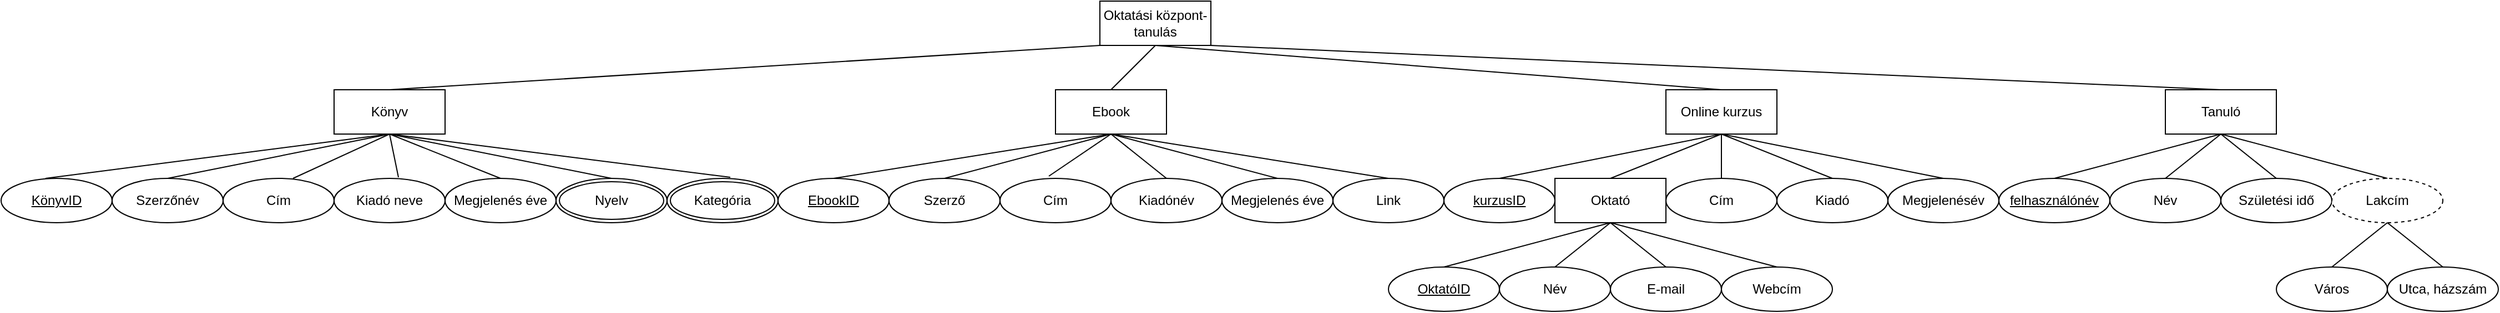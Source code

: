 <mxfile version="24.7.17">
  <diagram name="1 oldal" id="RuWxOfrVMHaDZ1U8wcu8">
    <mxGraphModel dx="2261" dy="836" grid="1" gridSize="10" guides="1" tooltips="1" connect="1" arrows="1" fold="1" page="1" pageScale="1" pageWidth="827" pageHeight="1169" math="0" shadow="0">
      <root>
        <mxCell id="0" />
        <mxCell id="1" parent="0" />
        <mxCell id="YM1DoDgSBLCyTenvLJbu-1" value="Oktatási központ- tanulás" style="whiteSpace=wrap;html=1;align=center;" vertex="1" parent="1">
          <mxGeometry x="290" y="120" width="100" height="40" as="geometry" />
        </mxCell>
        <mxCell id="YM1DoDgSBLCyTenvLJbu-2" value="Tanuló" style="whiteSpace=wrap;html=1;align=center;" vertex="1" parent="1">
          <mxGeometry x="1250" y="200" width="100" height="40" as="geometry" />
        </mxCell>
        <mxCell id="YM1DoDgSBLCyTenvLJbu-3" value="Online kurzus" style="whiteSpace=wrap;html=1;align=center;" vertex="1" parent="1">
          <mxGeometry x="800" y="200" width="100" height="40" as="geometry" />
        </mxCell>
        <mxCell id="YM1DoDgSBLCyTenvLJbu-4" value="Ebook" style="whiteSpace=wrap;html=1;align=center;" vertex="1" parent="1">
          <mxGeometry x="250" y="200" width="100" height="40" as="geometry" />
        </mxCell>
        <mxCell id="YM1DoDgSBLCyTenvLJbu-5" value="Könyv" style="whiteSpace=wrap;html=1;align=center;" vertex="1" parent="1">
          <mxGeometry x="-400" y="200" width="100" height="40" as="geometry" />
        </mxCell>
        <mxCell id="YM1DoDgSBLCyTenvLJbu-6" value="Szerző" style="ellipse;whiteSpace=wrap;html=1;align=center;" vertex="1" parent="1">
          <mxGeometry x="100" y="280" width="100" height="40" as="geometry" />
        </mxCell>
        <mxCell id="YM1DoDgSBLCyTenvLJbu-8" value="Szerzőnév" style="ellipse;whiteSpace=wrap;html=1;align=center;" vertex="1" parent="1">
          <mxGeometry x="-600" y="280" width="100" height="40" as="geometry" />
        </mxCell>
        <mxCell id="YM1DoDgSBLCyTenvLJbu-9" value="Cím" style="ellipse;whiteSpace=wrap;html=1;align=center;" vertex="1" parent="1">
          <mxGeometry x="-500" y="280" width="100" height="40" as="geometry" />
        </mxCell>
        <mxCell id="YM1DoDgSBLCyTenvLJbu-10" value="Kiadó neve" style="ellipse;whiteSpace=wrap;html=1;align=center;" vertex="1" parent="1">
          <mxGeometry x="-400" y="280" width="100" height="40" as="geometry" />
        </mxCell>
        <mxCell id="YM1DoDgSBLCyTenvLJbu-11" value="Megjelenés éve" style="ellipse;whiteSpace=wrap;html=1;align=center;" vertex="1" parent="1">
          <mxGeometry x="-300" y="280" width="100" height="40" as="geometry" />
        </mxCell>
        <mxCell id="YM1DoDgSBLCyTenvLJbu-13" value="Kategória" style="ellipse;shape=doubleEllipse;margin=3;whiteSpace=wrap;html=1;align=center;" vertex="1" parent="1">
          <mxGeometry x="-100" y="280" width="100" height="40" as="geometry" />
        </mxCell>
        <mxCell id="YM1DoDgSBLCyTenvLJbu-14" value="Nyelv" style="ellipse;shape=doubleEllipse;margin=3;whiteSpace=wrap;html=1;align=center;" vertex="1" parent="1">
          <mxGeometry x="-200" y="280" width="100" height="40" as="geometry" />
        </mxCell>
        <mxCell id="YM1DoDgSBLCyTenvLJbu-15" value="Link" style="ellipse;whiteSpace=wrap;html=1;align=center;" vertex="1" parent="1">
          <mxGeometry x="500" y="280" width="100" height="40" as="geometry" />
        </mxCell>
        <mxCell id="YM1DoDgSBLCyTenvLJbu-16" value="Megjelenés éve" style="ellipse;whiteSpace=wrap;html=1;align=center;" vertex="1" parent="1">
          <mxGeometry x="400" y="280" width="100" height="40" as="geometry" />
        </mxCell>
        <mxCell id="YM1DoDgSBLCyTenvLJbu-17" value="Kiadónév" style="ellipse;whiteSpace=wrap;html=1;align=center;" vertex="1" parent="1">
          <mxGeometry x="300" y="280" width="100" height="40" as="geometry" />
        </mxCell>
        <mxCell id="YM1DoDgSBLCyTenvLJbu-18" value="Cím" style="ellipse;whiteSpace=wrap;html=1;align=center;" vertex="1" parent="1">
          <mxGeometry x="200" y="280" width="100" height="40" as="geometry" />
        </mxCell>
        <mxCell id="YM1DoDgSBLCyTenvLJbu-20" value="KönyvID" style="ellipse;whiteSpace=wrap;html=1;align=center;fontStyle=4;" vertex="1" parent="1">
          <mxGeometry x="-700" y="280" width="100" height="40" as="geometry" />
        </mxCell>
        <mxCell id="YM1DoDgSBLCyTenvLJbu-21" value="EbookID" style="ellipse;whiteSpace=wrap;html=1;align=center;fontStyle=4;" vertex="1" parent="1">
          <mxGeometry y="280" width="100" height="40" as="geometry" />
        </mxCell>
        <mxCell id="YM1DoDgSBLCyTenvLJbu-23" value="kurzusID" style="ellipse;whiteSpace=wrap;html=1;align=center;fontStyle=4;" vertex="1" parent="1">
          <mxGeometry x="600" y="280" width="100" height="40" as="geometry" />
        </mxCell>
        <mxCell id="YM1DoDgSBLCyTenvLJbu-24" value="Cím" style="ellipse;whiteSpace=wrap;html=1;align=center;" vertex="1" parent="1">
          <mxGeometry x="800" y="280" width="100" height="40" as="geometry" />
        </mxCell>
        <mxCell id="YM1DoDgSBLCyTenvLJbu-25" value="Oktató" style="whiteSpace=wrap;html=1;align=center;" vertex="1" parent="1">
          <mxGeometry x="700" y="280" width="100" height="40" as="geometry" />
        </mxCell>
        <mxCell id="YM1DoDgSBLCyTenvLJbu-26" value="Kiadó" style="ellipse;whiteSpace=wrap;html=1;align=center;" vertex="1" parent="1">
          <mxGeometry x="900" y="280" width="100" height="40" as="geometry" />
        </mxCell>
        <mxCell id="YM1DoDgSBLCyTenvLJbu-27" value="Megjelenésév" style="ellipse;whiteSpace=wrap;html=1;align=center;" vertex="1" parent="1">
          <mxGeometry x="1000" y="280" width="100" height="40" as="geometry" />
        </mxCell>
        <mxCell id="YM1DoDgSBLCyTenvLJbu-28" value="OktatóID" style="ellipse;whiteSpace=wrap;html=1;align=center;fontStyle=4;" vertex="1" parent="1">
          <mxGeometry x="550" y="360" width="100" height="40" as="geometry" />
        </mxCell>
        <mxCell id="YM1DoDgSBLCyTenvLJbu-29" value="E-mail" style="ellipse;whiteSpace=wrap;html=1;align=center;" vertex="1" parent="1">
          <mxGeometry x="750" y="360" width="100" height="40" as="geometry" />
        </mxCell>
        <mxCell id="YM1DoDgSBLCyTenvLJbu-30" value="Név" style="ellipse;whiteSpace=wrap;html=1;align=center;" vertex="1" parent="1">
          <mxGeometry x="650" y="360" width="100" height="40" as="geometry" />
        </mxCell>
        <mxCell id="YM1DoDgSBLCyTenvLJbu-31" value="Webcím" style="ellipse;whiteSpace=wrap;html=1;align=center;" vertex="1" parent="1">
          <mxGeometry x="850" y="360" width="100" height="40" as="geometry" />
        </mxCell>
        <mxCell id="YM1DoDgSBLCyTenvLJbu-32" value="felhasználónév" style="ellipse;whiteSpace=wrap;html=1;align=center;fontStyle=4;" vertex="1" parent="1">
          <mxGeometry x="1100" y="280" width="100" height="40" as="geometry" />
        </mxCell>
        <mxCell id="YM1DoDgSBLCyTenvLJbu-33" value="Név" style="ellipse;whiteSpace=wrap;html=1;align=center;" vertex="1" parent="1">
          <mxGeometry x="1200" y="280" width="100" height="40" as="geometry" />
        </mxCell>
        <mxCell id="YM1DoDgSBLCyTenvLJbu-34" value="Születési idő" style="ellipse;whiteSpace=wrap;html=1;align=center;" vertex="1" parent="1">
          <mxGeometry x="1300" y="280" width="100" height="40" as="geometry" />
        </mxCell>
        <mxCell id="YM1DoDgSBLCyTenvLJbu-36" value="Lakcím" style="ellipse;whiteSpace=wrap;html=1;align=center;dashed=1;" vertex="1" parent="1">
          <mxGeometry x="1400" y="280" width="100" height="40" as="geometry" />
        </mxCell>
        <mxCell id="YM1DoDgSBLCyTenvLJbu-37" value="Utca, házszám" style="ellipse;whiteSpace=wrap;html=1;align=center;" vertex="1" parent="1">
          <mxGeometry x="1450" y="360" width="100" height="40" as="geometry" />
        </mxCell>
        <mxCell id="YM1DoDgSBLCyTenvLJbu-38" value="Város" style="ellipse;whiteSpace=wrap;html=1;align=center;" vertex="1" parent="1">
          <mxGeometry x="1350" y="360" width="100" height="40" as="geometry" />
        </mxCell>
        <mxCell id="YM1DoDgSBLCyTenvLJbu-39" value="" style="endArrow=none;html=1;rounded=0;exitX=0.4;exitY=0;exitDx=0;exitDy=0;exitPerimeter=0;entryX=0.5;entryY=1;entryDx=0;entryDy=0;" edge="1" parent="1" source="YM1DoDgSBLCyTenvLJbu-20" target="YM1DoDgSBLCyTenvLJbu-5">
          <mxGeometry relative="1" as="geometry">
            <mxPoint x="-70" y="230" as="sourcePoint" />
            <mxPoint x="90" y="230" as="targetPoint" />
          </mxGeometry>
        </mxCell>
        <mxCell id="YM1DoDgSBLCyTenvLJbu-40" value="" style="endArrow=none;html=1;rounded=0;exitX=0.5;exitY=0;exitDx=0;exitDy=0;entryX=0.5;entryY=1;entryDx=0;entryDy=0;" edge="1" parent="1" source="YM1DoDgSBLCyTenvLJbu-8" target="YM1DoDgSBLCyTenvLJbu-5">
          <mxGeometry relative="1" as="geometry">
            <mxPoint x="-70" y="230" as="sourcePoint" />
            <mxPoint x="90" y="230" as="targetPoint" />
          </mxGeometry>
        </mxCell>
        <mxCell id="YM1DoDgSBLCyTenvLJbu-41" value="" style="endArrow=none;html=1;rounded=0;exitX=0.63;exitY=0;exitDx=0;exitDy=0;exitPerimeter=0;entryX=0.5;entryY=1;entryDx=0;entryDy=0;" edge="1" parent="1" source="YM1DoDgSBLCyTenvLJbu-9" target="YM1DoDgSBLCyTenvLJbu-5">
          <mxGeometry relative="1" as="geometry">
            <mxPoint x="-70" y="230" as="sourcePoint" />
            <mxPoint x="90" y="230" as="targetPoint" />
          </mxGeometry>
        </mxCell>
        <mxCell id="YM1DoDgSBLCyTenvLJbu-42" value="" style="endArrow=none;html=1;rounded=0;exitX=0.58;exitY=-0.025;exitDx=0;exitDy=0;exitPerimeter=0;entryX=0.5;entryY=1;entryDx=0;entryDy=0;" edge="1" parent="1" source="YM1DoDgSBLCyTenvLJbu-10" target="YM1DoDgSBLCyTenvLJbu-5">
          <mxGeometry relative="1" as="geometry">
            <mxPoint x="-70" y="230" as="sourcePoint" />
            <mxPoint x="90" y="230" as="targetPoint" />
          </mxGeometry>
        </mxCell>
        <mxCell id="YM1DoDgSBLCyTenvLJbu-43" value="" style="endArrow=none;html=1;rounded=0;entryX=0.5;entryY=0;entryDx=0;entryDy=0;exitX=0.5;exitY=1;exitDx=0;exitDy=0;" edge="1" parent="1" source="YM1DoDgSBLCyTenvLJbu-5" target="YM1DoDgSBLCyTenvLJbu-11">
          <mxGeometry relative="1" as="geometry">
            <mxPoint x="-70" y="230" as="sourcePoint" />
            <mxPoint x="90" y="230" as="targetPoint" />
          </mxGeometry>
        </mxCell>
        <mxCell id="YM1DoDgSBLCyTenvLJbu-44" value="" style="endArrow=none;html=1;rounded=0;entryX=0.5;entryY=0;entryDx=0;entryDy=0;exitX=0.5;exitY=1;exitDx=0;exitDy=0;" edge="1" parent="1" source="YM1DoDgSBLCyTenvLJbu-5" target="YM1DoDgSBLCyTenvLJbu-14">
          <mxGeometry relative="1" as="geometry">
            <mxPoint x="-70" y="230" as="sourcePoint" />
            <mxPoint x="90" y="230" as="targetPoint" />
          </mxGeometry>
        </mxCell>
        <mxCell id="YM1DoDgSBLCyTenvLJbu-45" value="" style="endArrow=none;html=1;rounded=0;entryX=0.57;entryY=-0.025;entryDx=0;entryDy=0;entryPerimeter=0;exitX=0.5;exitY=1;exitDx=0;exitDy=0;" edge="1" parent="1" source="YM1DoDgSBLCyTenvLJbu-5" target="YM1DoDgSBLCyTenvLJbu-13">
          <mxGeometry relative="1" as="geometry">
            <mxPoint x="-70" y="230" as="sourcePoint" />
            <mxPoint x="90" y="230" as="targetPoint" />
          </mxGeometry>
        </mxCell>
        <mxCell id="YM1DoDgSBLCyTenvLJbu-46" value="" style="endArrow=none;html=1;rounded=0;entryX=0.5;entryY=0;entryDx=0;entryDy=0;exitX=0.5;exitY=1;exitDx=0;exitDy=0;" edge="1" parent="1" source="YM1DoDgSBLCyTenvLJbu-4" target="YM1DoDgSBLCyTenvLJbu-21">
          <mxGeometry relative="1" as="geometry">
            <mxPoint x="-70" y="230" as="sourcePoint" />
            <mxPoint x="90" y="230" as="targetPoint" />
          </mxGeometry>
        </mxCell>
        <mxCell id="YM1DoDgSBLCyTenvLJbu-47" value="" style="endArrow=none;html=1;rounded=0;entryX=0.5;entryY=0;entryDx=0;entryDy=0;exitX=0.5;exitY=1;exitDx=0;exitDy=0;" edge="1" parent="1" source="YM1DoDgSBLCyTenvLJbu-4" target="YM1DoDgSBLCyTenvLJbu-6">
          <mxGeometry relative="1" as="geometry">
            <mxPoint x="-70" y="230" as="sourcePoint" />
            <mxPoint x="90" y="230" as="targetPoint" />
          </mxGeometry>
        </mxCell>
        <mxCell id="YM1DoDgSBLCyTenvLJbu-48" value="" style="endArrow=none;html=1;rounded=0;entryX=0.44;entryY=-0.05;entryDx=0;entryDy=0;entryPerimeter=0;exitX=0.5;exitY=1;exitDx=0;exitDy=0;" edge="1" parent="1" source="YM1DoDgSBLCyTenvLJbu-4" target="YM1DoDgSBLCyTenvLJbu-18">
          <mxGeometry relative="1" as="geometry">
            <mxPoint x="190" y="240" as="sourcePoint" />
            <mxPoint x="90" y="230" as="targetPoint" />
          </mxGeometry>
        </mxCell>
        <mxCell id="YM1DoDgSBLCyTenvLJbu-49" value="" style="endArrow=none;html=1;rounded=0;entryX=0;entryY=1;entryDx=0;entryDy=0;exitX=0.5;exitY=0;exitDx=0;exitDy=0;" edge="1" parent="1" source="YM1DoDgSBLCyTenvLJbu-5" target="YM1DoDgSBLCyTenvLJbu-1">
          <mxGeometry relative="1" as="geometry">
            <mxPoint x="-70" y="230" as="sourcePoint" />
            <mxPoint x="90" y="230" as="targetPoint" />
          </mxGeometry>
        </mxCell>
        <mxCell id="YM1DoDgSBLCyTenvLJbu-50" value="" style="endArrow=none;html=1;rounded=0;entryX=0.5;entryY=0;entryDx=0;entryDy=0;exitX=0.5;exitY=1;exitDx=0;exitDy=0;" edge="1" parent="1" source="YM1DoDgSBLCyTenvLJbu-1" target="YM1DoDgSBLCyTenvLJbu-4">
          <mxGeometry relative="1" as="geometry">
            <mxPoint x="-70" y="430" as="sourcePoint" />
            <mxPoint x="90" y="430" as="targetPoint" />
          </mxGeometry>
        </mxCell>
        <mxCell id="YM1DoDgSBLCyTenvLJbu-51" value="" style="endArrow=none;html=1;rounded=0;entryX=0.5;entryY=0;entryDx=0;entryDy=0;exitX=0.5;exitY=1;exitDx=0;exitDy=0;" edge="1" parent="1" source="YM1DoDgSBLCyTenvLJbu-1" target="YM1DoDgSBLCyTenvLJbu-3">
          <mxGeometry relative="1" as="geometry">
            <mxPoint x="-70" y="430" as="sourcePoint" />
            <mxPoint x="90" y="430" as="targetPoint" />
          </mxGeometry>
        </mxCell>
        <mxCell id="YM1DoDgSBLCyTenvLJbu-52" value="" style="endArrow=none;html=1;rounded=0;entryX=0.5;entryY=0;entryDx=0;entryDy=0;exitX=1;exitY=1;exitDx=0;exitDy=0;" edge="1" parent="1" source="YM1DoDgSBLCyTenvLJbu-1" target="YM1DoDgSBLCyTenvLJbu-2">
          <mxGeometry relative="1" as="geometry">
            <mxPoint x="530" y="430" as="sourcePoint" />
            <mxPoint x="690" y="430" as="targetPoint" />
          </mxGeometry>
        </mxCell>
        <mxCell id="YM1DoDgSBLCyTenvLJbu-53" value="" style="endArrow=none;html=1;rounded=0;entryX=0.5;entryY=0;entryDx=0;entryDy=0;exitX=0.5;exitY=1;exitDx=0;exitDy=0;" edge="1" parent="1" source="YM1DoDgSBLCyTenvLJbu-4" target="YM1DoDgSBLCyTenvLJbu-17">
          <mxGeometry relative="1" as="geometry">
            <mxPoint x="260" y="430" as="sourcePoint" />
            <mxPoint x="420" y="430" as="targetPoint" />
          </mxGeometry>
        </mxCell>
        <mxCell id="YM1DoDgSBLCyTenvLJbu-54" value="" style="endArrow=none;html=1;rounded=0;entryX=0.5;entryY=0;entryDx=0;entryDy=0;exitX=0.5;exitY=1;exitDx=0;exitDy=0;" edge="1" parent="1" source="YM1DoDgSBLCyTenvLJbu-4" target="YM1DoDgSBLCyTenvLJbu-16">
          <mxGeometry relative="1" as="geometry">
            <mxPoint x="260" y="430" as="sourcePoint" />
            <mxPoint x="420" y="430" as="targetPoint" />
          </mxGeometry>
        </mxCell>
        <mxCell id="YM1DoDgSBLCyTenvLJbu-55" value="" style="endArrow=none;html=1;rounded=0;entryX=0.5;entryY=0;entryDx=0;entryDy=0;exitX=0.5;exitY=1;exitDx=0;exitDy=0;" edge="1" parent="1" source="YM1DoDgSBLCyTenvLJbu-4" target="YM1DoDgSBLCyTenvLJbu-15">
          <mxGeometry relative="1" as="geometry">
            <mxPoint x="460" y="430" as="sourcePoint" />
            <mxPoint x="620" y="430" as="targetPoint" />
          </mxGeometry>
        </mxCell>
        <mxCell id="YM1DoDgSBLCyTenvLJbu-56" value="" style="endArrow=none;html=1;rounded=0;exitX=0.5;exitY=0;exitDx=0;exitDy=0;entryX=0.5;entryY=1;entryDx=0;entryDy=0;" edge="1" parent="1" source="YM1DoDgSBLCyTenvLJbu-23" target="YM1DoDgSBLCyTenvLJbu-3">
          <mxGeometry relative="1" as="geometry">
            <mxPoint x="750" y="630" as="sourcePoint" />
            <mxPoint x="910" y="630" as="targetPoint" />
          </mxGeometry>
        </mxCell>
        <mxCell id="YM1DoDgSBLCyTenvLJbu-57" value="" style="endArrow=none;html=1;rounded=0;exitX=0.5;exitY=0;exitDx=0;exitDy=0;entryX=0.5;entryY=1;entryDx=0;entryDy=0;" edge="1" parent="1" source="YM1DoDgSBLCyTenvLJbu-25" target="YM1DoDgSBLCyTenvLJbu-3">
          <mxGeometry relative="1" as="geometry">
            <mxPoint x="750" y="530" as="sourcePoint" />
            <mxPoint x="910" y="530" as="targetPoint" />
          </mxGeometry>
        </mxCell>
        <mxCell id="YM1DoDgSBLCyTenvLJbu-58" value="" style="endArrow=none;html=1;rounded=0;entryX=0.5;entryY=0;entryDx=0;entryDy=0;exitX=0.5;exitY=1;exitDx=0;exitDy=0;" edge="1" parent="1" source="YM1DoDgSBLCyTenvLJbu-3" target="YM1DoDgSBLCyTenvLJbu-24">
          <mxGeometry relative="1" as="geometry">
            <mxPoint x="750" y="530" as="sourcePoint" />
            <mxPoint x="910" y="530" as="targetPoint" />
          </mxGeometry>
        </mxCell>
        <mxCell id="YM1DoDgSBLCyTenvLJbu-59" value="" style="endArrow=none;html=1;rounded=0;entryX=0.5;entryY=0;entryDx=0;entryDy=0;exitX=0.5;exitY=1;exitDx=0;exitDy=0;" edge="1" parent="1" source="YM1DoDgSBLCyTenvLJbu-3" target="YM1DoDgSBLCyTenvLJbu-26">
          <mxGeometry relative="1" as="geometry">
            <mxPoint x="750" y="530" as="sourcePoint" />
            <mxPoint x="910" y="530" as="targetPoint" />
          </mxGeometry>
        </mxCell>
        <mxCell id="YM1DoDgSBLCyTenvLJbu-60" value="" style="endArrow=none;html=1;rounded=0;entryX=0.5;entryY=0;entryDx=0;entryDy=0;exitX=0.5;exitY=1;exitDx=0;exitDy=0;" edge="1" parent="1" source="YM1DoDgSBLCyTenvLJbu-3" target="YM1DoDgSBLCyTenvLJbu-27">
          <mxGeometry relative="1" as="geometry">
            <mxPoint x="750" y="530" as="sourcePoint" />
            <mxPoint x="910" y="530" as="targetPoint" />
          </mxGeometry>
        </mxCell>
        <mxCell id="YM1DoDgSBLCyTenvLJbu-61" value="" style="endArrow=none;html=1;rounded=0;entryX=0.5;entryY=1;entryDx=0;entryDy=0;exitX=0.5;exitY=0;exitDx=0;exitDy=0;" edge="1" parent="1" source="YM1DoDgSBLCyTenvLJbu-32" target="YM1DoDgSBLCyTenvLJbu-2">
          <mxGeometry relative="1" as="geometry">
            <mxPoint x="1020" y="530" as="sourcePoint" />
            <mxPoint x="1180" y="530" as="targetPoint" />
          </mxGeometry>
        </mxCell>
        <mxCell id="YM1DoDgSBLCyTenvLJbu-62" value="" style="endArrow=none;html=1;rounded=0;entryX=0.5;entryY=1;entryDx=0;entryDy=0;exitX=0.5;exitY=0;exitDx=0;exitDy=0;" edge="1" parent="1" source="YM1DoDgSBLCyTenvLJbu-33" target="YM1DoDgSBLCyTenvLJbu-2">
          <mxGeometry relative="1" as="geometry">
            <mxPoint x="1020" y="530" as="sourcePoint" />
            <mxPoint x="1180" y="530" as="targetPoint" />
          </mxGeometry>
        </mxCell>
        <mxCell id="YM1DoDgSBLCyTenvLJbu-63" value="" style="endArrow=none;html=1;rounded=0;entryX=0.5;entryY=1;entryDx=0;entryDy=0;exitX=0.5;exitY=0;exitDx=0;exitDy=0;" edge="1" parent="1" source="YM1DoDgSBLCyTenvLJbu-34" target="YM1DoDgSBLCyTenvLJbu-2">
          <mxGeometry relative="1" as="geometry">
            <mxPoint x="1020" y="530" as="sourcePoint" />
            <mxPoint x="1180" y="530" as="targetPoint" />
          </mxGeometry>
        </mxCell>
        <mxCell id="YM1DoDgSBLCyTenvLJbu-64" value="" style="endArrow=none;html=1;rounded=0;exitX=0.5;exitY=1;exitDx=0;exitDy=0;entryX=0.5;entryY=0;entryDx=0;entryDy=0;" edge="1" parent="1" source="YM1DoDgSBLCyTenvLJbu-2" target="YM1DoDgSBLCyTenvLJbu-36">
          <mxGeometry relative="1" as="geometry">
            <mxPoint x="1020" y="530" as="sourcePoint" />
            <mxPoint x="1180" y="530" as="targetPoint" />
          </mxGeometry>
        </mxCell>
        <mxCell id="YM1DoDgSBLCyTenvLJbu-69" value="" style="endArrow=none;html=1;rounded=0;exitX=0.5;exitY=1;exitDx=0;exitDy=0;entryX=0.5;entryY=0;entryDx=0;entryDy=0;" edge="1" parent="1" source="YM1DoDgSBLCyTenvLJbu-25" target="YM1DoDgSBLCyTenvLJbu-28">
          <mxGeometry relative="1" as="geometry">
            <mxPoint x="840" y="530" as="sourcePoint" />
            <mxPoint x="1000" y="530" as="targetPoint" />
          </mxGeometry>
        </mxCell>
        <mxCell id="YM1DoDgSBLCyTenvLJbu-70" value="" style="endArrow=none;html=1;rounded=0;exitX=0.5;exitY=1;exitDx=0;exitDy=0;entryX=0.5;entryY=0;entryDx=0;entryDy=0;" edge="1" parent="1" source="YM1DoDgSBLCyTenvLJbu-25" target="YM1DoDgSBLCyTenvLJbu-30">
          <mxGeometry relative="1" as="geometry">
            <mxPoint x="840" y="530" as="sourcePoint" />
            <mxPoint x="1000" y="530" as="targetPoint" />
          </mxGeometry>
        </mxCell>
        <mxCell id="YM1DoDgSBLCyTenvLJbu-71" value="" style="endArrow=none;html=1;rounded=0;exitX=0.5;exitY=1;exitDx=0;exitDy=0;entryX=0.5;entryY=0;entryDx=0;entryDy=0;" edge="1" parent="1" source="YM1DoDgSBLCyTenvLJbu-25" target="YM1DoDgSBLCyTenvLJbu-29">
          <mxGeometry relative="1" as="geometry">
            <mxPoint x="840" y="530" as="sourcePoint" />
            <mxPoint x="1000" y="530" as="targetPoint" />
          </mxGeometry>
        </mxCell>
        <mxCell id="YM1DoDgSBLCyTenvLJbu-72" value="" style="endArrow=none;html=1;rounded=0;exitX=0.5;exitY=1;exitDx=0;exitDy=0;entryX=0.5;entryY=0;entryDx=0;entryDy=0;" edge="1" parent="1" source="YM1DoDgSBLCyTenvLJbu-25" target="YM1DoDgSBLCyTenvLJbu-31">
          <mxGeometry relative="1" as="geometry">
            <mxPoint x="840" y="530" as="sourcePoint" />
            <mxPoint x="1000" y="530" as="targetPoint" />
          </mxGeometry>
        </mxCell>
        <mxCell id="YM1DoDgSBLCyTenvLJbu-73" value="" style="endArrow=none;html=1;rounded=0;exitX=0.5;exitY=1;exitDx=0;exitDy=0;entryX=0.5;entryY=0;entryDx=0;entryDy=0;" edge="1" parent="1" source="YM1DoDgSBLCyTenvLJbu-36" target="YM1DoDgSBLCyTenvLJbu-37">
          <mxGeometry relative="1" as="geometry">
            <mxPoint x="840" y="530" as="sourcePoint" />
            <mxPoint x="1000" y="530" as="targetPoint" />
          </mxGeometry>
        </mxCell>
        <mxCell id="YM1DoDgSBLCyTenvLJbu-74" value="" style="endArrow=none;html=1;rounded=0;exitX=0.5;exitY=1;exitDx=0;exitDy=0;entryX=0.5;entryY=0;entryDx=0;entryDy=0;" edge="1" parent="1" source="YM1DoDgSBLCyTenvLJbu-36" target="YM1DoDgSBLCyTenvLJbu-38">
          <mxGeometry relative="1" as="geometry">
            <mxPoint x="840" y="530" as="sourcePoint" />
            <mxPoint x="1000" y="530" as="targetPoint" />
          </mxGeometry>
        </mxCell>
      </root>
    </mxGraphModel>
  </diagram>
</mxfile>
